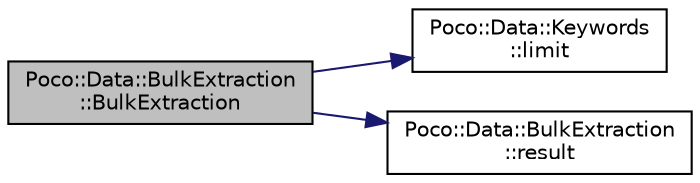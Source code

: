 digraph "Poco::Data::BulkExtraction::BulkExtraction"
{
 // LATEX_PDF_SIZE
  edge [fontname="Helvetica",fontsize="10",labelfontname="Helvetica",labelfontsize="10"];
  node [fontname="Helvetica",fontsize="10",shape=record];
  rankdir="LR";
  Node1 [label="Poco::Data::BulkExtraction\l::BulkExtraction",height=0.2,width=0.4,color="black", fillcolor="grey75", style="filled", fontcolor="black",tooltip=" "];
  Node1 -> Node2 [color="midnightblue",fontsize="10",style="solid",fontname="Helvetica"];
  Node2 [label="Poco::Data::Keywords\l::limit",height=0.2,width=0.4,color="black", fillcolor="white", style="filled",URL="$namespacePoco_1_1Data_1_1Keywords.html#a10995020b1ba88f53a5f4c9c44b84e47",tooltip="Creates an upperLimit."];
  Node1 -> Node3 [color="midnightblue",fontsize="10",style="solid",fontname="Helvetica"];
  Node3 [label="Poco::Data::BulkExtraction\l::result",height=0.2,width=0.4,color="black", fillcolor="white", style="filled",URL="$classPoco_1_1Data_1_1BulkExtraction.html#ac1d64d1f5cba5f26f93c1f218a9ff0f2",tooltip=" "];
}
